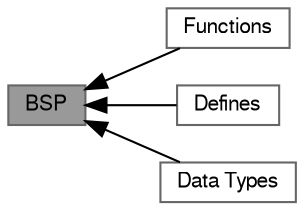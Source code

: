 digraph "BSP"
{
 // LATEX_PDF_SIZE
  bgcolor="transparent";
  edge [fontname=FreeSans,fontsize=10,labelfontname=FreeSans,labelfontsize=10];
  node [fontname=FreeSans,fontsize=10,shape=box,height=0.2,width=0.4];
  rankdir=LR;
  Node4 [label="Functions",height=0.2,width=0.4,color="grey40", fillcolor="white", style="filled",URL="$group___b_s_p_a_p_i.html",tooltip="Lists the available BSP (Board Support Package) APIs."];
  Node3 [label="Defines",height=0.2,width=0.4,color="grey40", fillcolor="white", style="filled",URL="$group___b_s_p_define.html",tooltip=" "];
  Node2 [label="Data Types",height=0.2,width=0.4,color="grey40", fillcolor="white", style="filled",URL="$group___data_t.html",tooltip=" "];
  Node1 [label="BSP",height=0.2,width=0.4,color="gray40", fillcolor="grey60", style="filled", fontcolor="black",tooltip="Description of the BSP (Board Support Package) module."];
  Node1->Node2 [shape=plaintext, dir="back", style="solid"];
  Node1->Node3 [shape=plaintext, dir="back", style="solid"];
  Node1->Node4 [shape=plaintext, dir="back", style="solid"];
}
